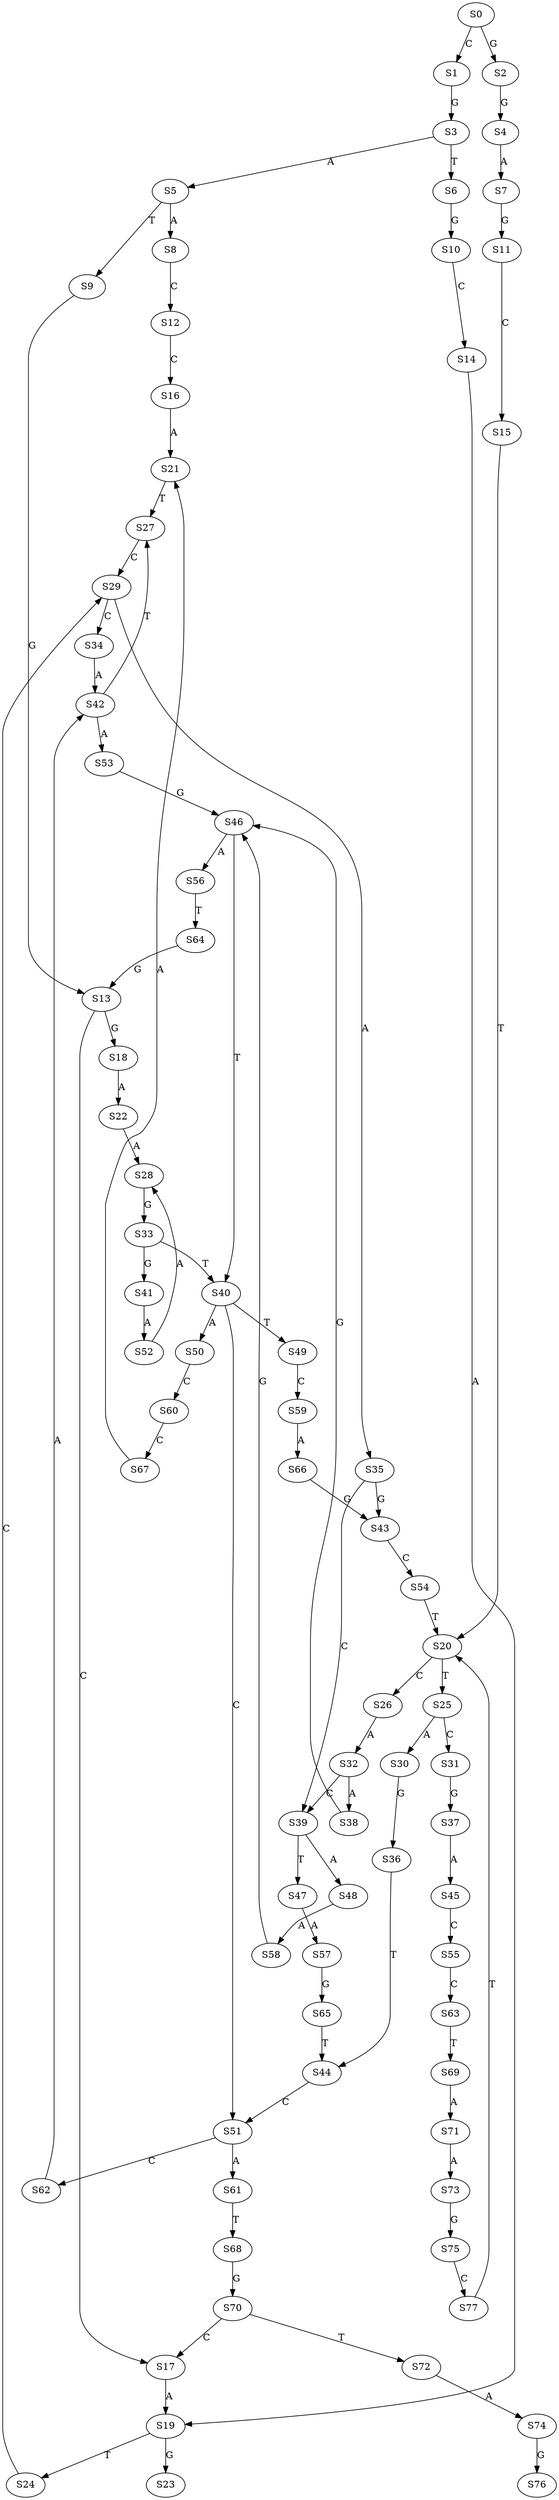 strict digraph  {
	S0 -> S1 [ label = C ];
	S0 -> S2 [ label = G ];
	S1 -> S3 [ label = G ];
	S2 -> S4 [ label = G ];
	S3 -> S5 [ label = A ];
	S3 -> S6 [ label = T ];
	S4 -> S7 [ label = A ];
	S5 -> S8 [ label = A ];
	S5 -> S9 [ label = T ];
	S6 -> S10 [ label = G ];
	S7 -> S11 [ label = G ];
	S8 -> S12 [ label = C ];
	S9 -> S13 [ label = G ];
	S10 -> S14 [ label = C ];
	S11 -> S15 [ label = C ];
	S12 -> S16 [ label = C ];
	S13 -> S17 [ label = C ];
	S13 -> S18 [ label = G ];
	S14 -> S19 [ label = A ];
	S15 -> S20 [ label = T ];
	S16 -> S21 [ label = A ];
	S17 -> S19 [ label = A ];
	S18 -> S22 [ label = A ];
	S19 -> S23 [ label = G ];
	S19 -> S24 [ label = T ];
	S20 -> S25 [ label = T ];
	S20 -> S26 [ label = C ];
	S21 -> S27 [ label = T ];
	S22 -> S28 [ label = A ];
	S24 -> S29 [ label = C ];
	S25 -> S30 [ label = A ];
	S25 -> S31 [ label = C ];
	S26 -> S32 [ label = A ];
	S27 -> S29 [ label = C ];
	S28 -> S33 [ label = G ];
	S29 -> S34 [ label = C ];
	S29 -> S35 [ label = A ];
	S30 -> S36 [ label = G ];
	S31 -> S37 [ label = G ];
	S32 -> S38 [ label = A ];
	S32 -> S39 [ label = C ];
	S33 -> S40 [ label = T ];
	S33 -> S41 [ label = G ];
	S34 -> S42 [ label = A ];
	S35 -> S39 [ label = C ];
	S35 -> S43 [ label = G ];
	S36 -> S44 [ label = T ];
	S37 -> S45 [ label = A ];
	S38 -> S46 [ label = G ];
	S39 -> S47 [ label = T ];
	S39 -> S48 [ label = A ];
	S40 -> S49 [ label = T ];
	S40 -> S50 [ label = A ];
	S40 -> S51 [ label = C ];
	S41 -> S52 [ label = A ];
	S42 -> S53 [ label = A ];
	S42 -> S27 [ label = T ];
	S43 -> S54 [ label = C ];
	S44 -> S51 [ label = C ];
	S45 -> S55 [ label = C ];
	S46 -> S40 [ label = T ];
	S46 -> S56 [ label = A ];
	S47 -> S57 [ label = A ];
	S48 -> S58 [ label = A ];
	S49 -> S59 [ label = C ];
	S50 -> S60 [ label = C ];
	S51 -> S61 [ label = A ];
	S51 -> S62 [ label = C ];
	S52 -> S28 [ label = A ];
	S53 -> S46 [ label = G ];
	S54 -> S20 [ label = T ];
	S55 -> S63 [ label = C ];
	S56 -> S64 [ label = T ];
	S57 -> S65 [ label = G ];
	S58 -> S46 [ label = G ];
	S59 -> S66 [ label = A ];
	S60 -> S67 [ label = C ];
	S61 -> S68 [ label = T ];
	S62 -> S42 [ label = A ];
	S63 -> S69 [ label = T ];
	S64 -> S13 [ label = G ];
	S65 -> S44 [ label = T ];
	S66 -> S43 [ label = G ];
	S67 -> S21 [ label = A ];
	S68 -> S70 [ label = G ];
	S69 -> S71 [ label = A ];
	S70 -> S17 [ label = C ];
	S70 -> S72 [ label = T ];
	S71 -> S73 [ label = A ];
	S72 -> S74 [ label = A ];
	S73 -> S75 [ label = G ];
	S74 -> S76 [ label = G ];
	S75 -> S77 [ label = C ];
	S77 -> S20 [ label = T ];
}
